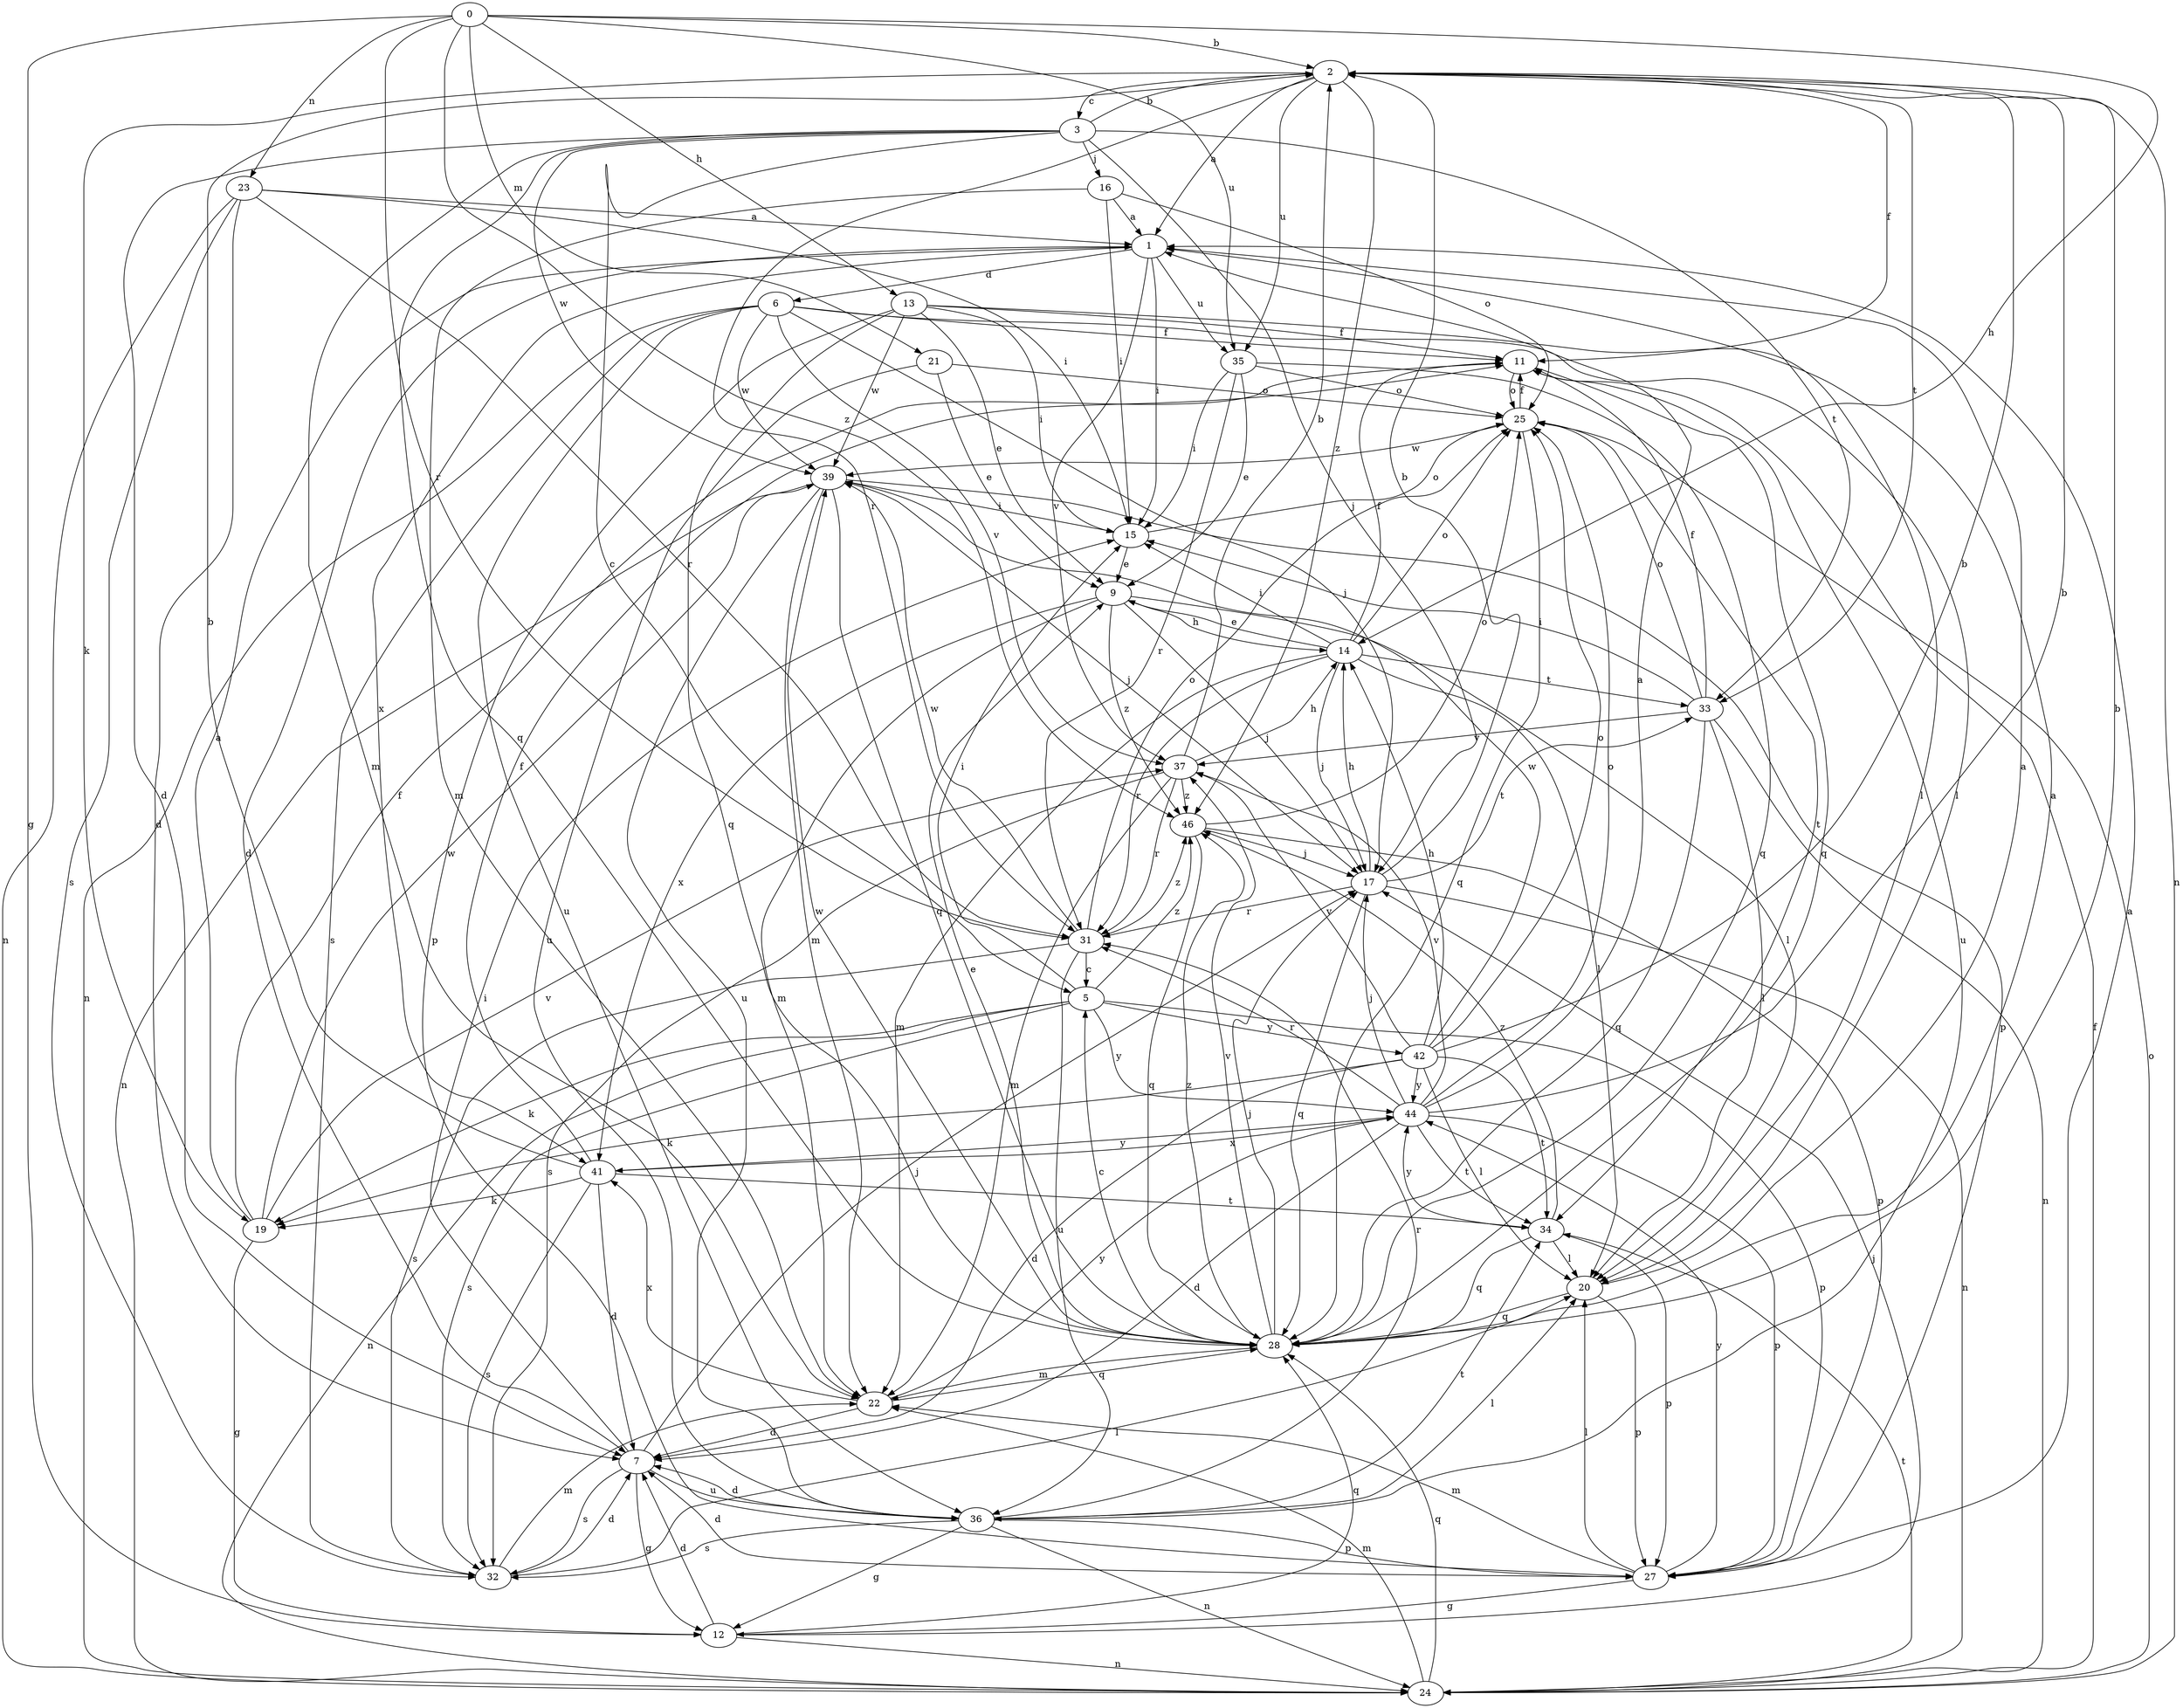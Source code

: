 strict digraph  {
0;
1;
2;
3;
5;
6;
7;
9;
11;
12;
13;
14;
15;
16;
17;
19;
20;
21;
22;
23;
24;
25;
27;
28;
31;
32;
33;
34;
35;
36;
37;
39;
41;
42;
44;
46;
0 -> 2  [label=b];
0 -> 12  [label=g];
0 -> 13  [label=h];
0 -> 14  [label=h];
0 -> 21  [label=m];
0 -> 23  [label=n];
0 -> 31  [label=r];
0 -> 35  [label=u];
0 -> 46  [label=z];
1 -> 6  [label=d];
1 -> 7  [label=d];
1 -> 15  [label=i];
1 -> 35  [label=u];
1 -> 37  [label=v];
1 -> 41  [label=x];
2 -> 1  [label=a];
2 -> 3  [label=c];
2 -> 11  [label=f];
2 -> 19  [label=k];
2 -> 24  [label=n];
2 -> 31  [label=r];
2 -> 33  [label=t];
2 -> 35  [label=u];
2 -> 46  [label=z];
3 -> 2  [label=b];
3 -> 5  [label=c];
3 -> 7  [label=d];
3 -> 16  [label=j];
3 -> 17  [label=j];
3 -> 22  [label=m];
3 -> 28  [label=q];
3 -> 33  [label=t];
3 -> 39  [label=w];
5 -> 15  [label=i];
5 -> 19  [label=k];
5 -> 24  [label=n];
5 -> 27  [label=p];
5 -> 32  [label=s];
5 -> 42  [label=y];
5 -> 44  [label=y];
5 -> 46  [label=z];
6 -> 11  [label=f];
6 -> 17  [label=j];
6 -> 20  [label=l];
6 -> 24  [label=n];
6 -> 32  [label=s];
6 -> 36  [label=u];
6 -> 37  [label=v];
6 -> 39  [label=w];
7 -> 12  [label=g];
7 -> 15  [label=i];
7 -> 17  [label=j];
7 -> 32  [label=s];
7 -> 36  [label=u];
9 -> 14  [label=h];
9 -> 17  [label=j];
9 -> 20  [label=l];
9 -> 22  [label=m];
9 -> 41  [label=x];
9 -> 46  [label=z];
11 -> 25  [label=o];
11 -> 28  [label=q];
11 -> 36  [label=u];
12 -> 7  [label=d];
12 -> 17  [label=j];
12 -> 24  [label=n];
12 -> 28  [label=q];
13 -> 9  [label=e];
13 -> 11  [label=f];
13 -> 15  [label=i];
13 -> 20  [label=l];
13 -> 27  [label=p];
13 -> 28  [label=q];
13 -> 39  [label=w];
14 -> 9  [label=e];
14 -> 11  [label=f];
14 -> 15  [label=i];
14 -> 17  [label=j];
14 -> 20  [label=l];
14 -> 22  [label=m];
14 -> 25  [label=o];
14 -> 31  [label=r];
14 -> 33  [label=t];
15 -> 9  [label=e];
15 -> 25  [label=o];
16 -> 1  [label=a];
16 -> 15  [label=i];
16 -> 22  [label=m];
16 -> 25  [label=o];
17 -> 2  [label=b];
17 -> 14  [label=h];
17 -> 24  [label=n];
17 -> 28  [label=q];
17 -> 31  [label=r];
17 -> 33  [label=t];
19 -> 1  [label=a];
19 -> 11  [label=f];
19 -> 12  [label=g];
19 -> 37  [label=v];
19 -> 39  [label=w];
20 -> 1  [label=a];
20 -> 27  [label=p];
20 -> 28  [label=q];
21 -> 9  [label=e];
21 -> 25  [label=o];
21 -> 36  [label=u];
22 -> 7  [label=d];
22 -> 28  [label=q];
22 -> 41  [label=x];
22 -> 44  [label=y];
23 -> 1  [label=a];
23 -> 7  [label=d];
23 -> 15  [label=i];
23 -> 24  [label=n];
23 -> 31  [label=r];
23 -> 32  [label=s];
24 -> 11  [label=f];
24 -> 22  [label=m];
24 -> 25  [label=o];
24 -> 28  [label=q];
24 -> 34  [label=t];
25 -> 11  [label=f];
25 -> 28  [label=q];
25 -> 34  [label=t];
25 -> 39  [label=w];
27 -> 1  [label=a];
27 -> 7  [label=d];
27 -> 12  [label=g];
27 -> 20  [label=l];
27 -> 22  [label=m];
27 -> 44  [label=y];
28 -> 1  [label=a];
28 -> 2  [label=b];
28 -> 5  [label=c];
28 -> 9  [label=e];
28 -> 17  [label=j];
28 -> 22  [label=m];
28 -> 37  [label=v];
28 -> 39  [label=w];
28 -> 46  [label=z];
31 -> 5  [label=c];
31 -> 25  [label=o];
31 -> 32  [label=s];
31 -> 36  [label=u];
31 -> 39  [label=w];
31 -> 46  [label=z];
32 -> 7  [label=d];
32 -> 20  [label=l];
32 -> 22  [label=m];
33 -> 11  [label=f];
33 -> 15  [label=i];
33 -> 20  [label=l];
33 -> 24  [label=n];
33 -> 25  [label=o];
33 -> 28  [label=q];
33 -> 37  [label=v];
34 -> 20  [label=l];
34 -> 27  [label=p];
34 -> 28  [label=q];
34 -> 44  [label=y];
34 -> 46  [label=z];
35 -> 9  [label=e];
35 -> 15  [label=i];
35 -> 25  [label=o];
35 -> 28  [label=q];
35 -> 31  [label=r];
36 -> 7  [label=d];
36 -> 12  [label=g];
36 -> 20  [label=l];
36 -> 24  [label=n];
36 -> 27  [label=p];
36 -> 31  [label=r];
36 -> 32  [label=s];
36 -> 34  [label=t];
37 -> 2  [label=b];
37 -> 14  [label=h];
37 -> 22  [label=m];
37 -> 31  [label=r];
37 -> 32  [label=s];
37 -> 46  [label=z];
39 -> 15  [label=i];
39 -> 17  [label=j];
39 -> 22  [label=m];
39 -> 24  [label=n];
39 -> 27  [label=p];
39 -> 28  [label=q];
39 -> 36  [label=u];
41 -> 2  [label=b];
41 -> 7  [label=d];
41 -> 11  [label=f];
41 -> 19  [label=k];
41 -> 32  [label=s];
41 -> 34  [label=t];
41 -> 44  [label=y];
42 -> 2  [label=b];
42 -> 7  [label=d];
42 -> 14  [label=h];
42 -> 19  [label=k];
42 -> 20  [label=l];
42 -> 25  [label=o];
42 -> 34  [label=t];
42 -> 37  [label=v];
42 -> 39  [label=w];
42 -> 44  [label=y];
44 -> 1  [label=a];
44 -> 2  [label=b];
44 -> 7  [label=d];
44 -> 17  [label=j];
44 -> 25  [label=o];
44 -> 27  [label=p];
44 -> 31  [label=r];
44 -> 34  [label=t];
44 -> 37  [label=v];
44 -> 41  [label=x];
46 -> 17  [label=j];
46 -> 25  [label=o];
46 -> 27  [label=p];
46 -> 28  [label=q];
}

